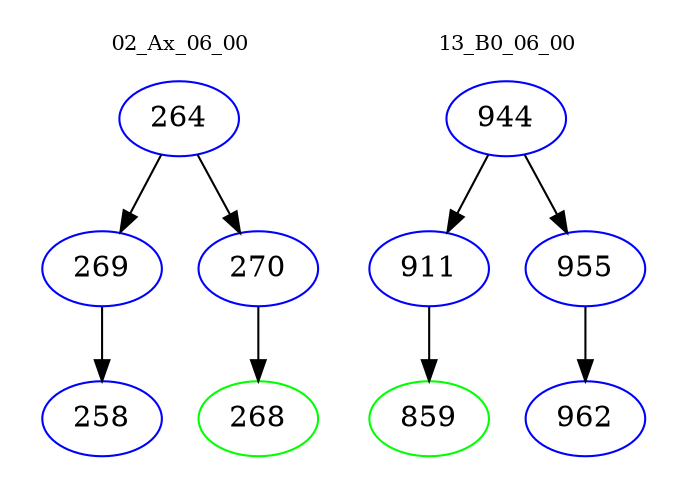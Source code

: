 digraph{
subgraph cluster_0 {
color = white
label = "02_Ax_06_00";
fontsize=10;
T0_264 [label="264", color="blue"]
T0_264 -> T0_269 [color="black"]
T0_269 [label="269", color="blue"]
T0_269 -> T0_258 [color="black"]
T0_258 [label="258", color="blue"]
T0_264 -> T0_270 [color="black"]
T0_270 [label="270", color="blue"]
T0_270 -> T0_268 [color="black"]
T0_268 [label="268", color="green"]
}
subgraph cluster_1 {
color = white
label = "13_B0_06_00";
fontsize=10;
T1_944 [label="944", color="blue"]
T1_944 -> T1_911 [color="black"]
T1_911 [label="911", color="blue"]
T1_911 -> T1_859 [color="black"]
T1_859 [label="859", color="green"]
T1_944 -> T1_955 [color="black"]
T1_955 [label="955", color="blue"]
T1_955 -> T1_962 [color="black"]
T1_962 [label="962", color="blue"]
}
}
